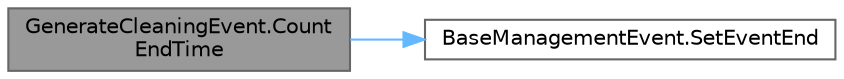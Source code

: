 digraph "GenerateCleaningEvent.CountEndTime"
{
 // LATEX_PDF_SIZE
  bgcolor="transparent";
  edge [fontname=Helvetica,fontsize=10,labelfontname=Helvetica,labelfontsize=10];
  node [fontname=Helvetica,fontsize=10,shape=box,height=0.2,width=0.4];
  rankdir="LR";
  Node1 [id="Node000001",label="GenerateCleaningEvent.Count\lEndTime",height=0.2,width=0.4,color="gray40", fillcolor="grey60", style="filled", fontcolor="black",tooltip=" "];
  Node1 -> Node2 [id="edge1_Node000001_Node000002",color="steelblue1",style="solid",tooltip=" "];
  Node2 [id="Node000002",label="BaseManagementEvent.SetEventEnd",height=0.2,width=0.4,color="grey40", fillcolor="white", style="filled",URL="$class_base_management_event.html#a2ad6093da5ea506264fc54a5dd7f03c0",tooltip="イベント終了処理 イベントの解決での終了か失敗での終了か指定できる"];
}
